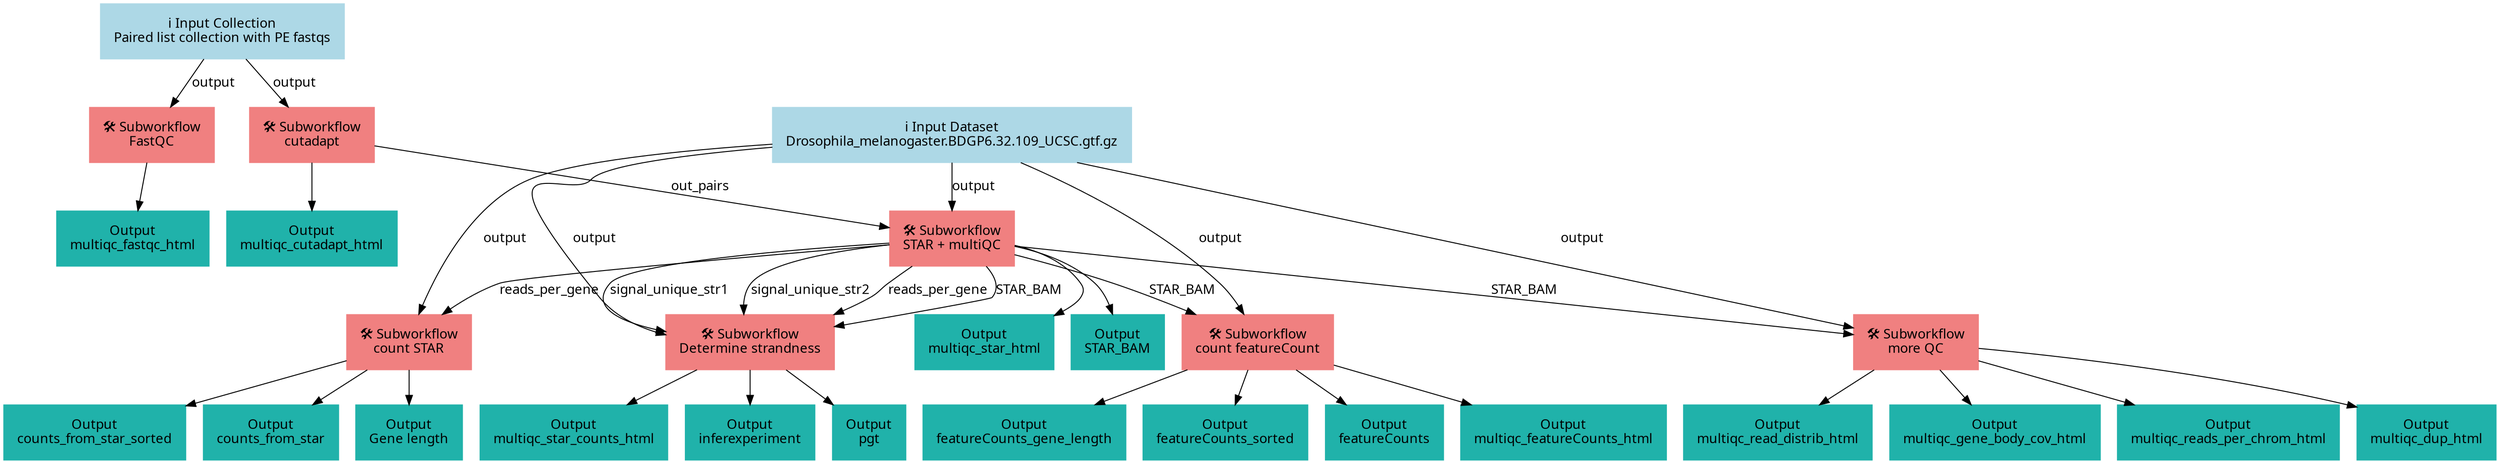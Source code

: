 digraph main {
  node [fontname="Atkinson Hyperlegible", shape=box, color=white,style=filled,color=peachpuff,margin="0.2,0.2"];
  edge [fontname="Atkinson Hyperlegible"];
  0[color=lightblue,label="ℹ️ Input Collection\nPaired list collection with PE fastqs"]
  1[color=lightblue,label="ℹ️ Input Dataset\nDrosophila_melanogaster.BDGP6.32.109_UCSC.gtf.gz"]
  2[color=lightcoral,label="🛠️ Subworkflow\nFastQC"]
  0 -> 2 [label="output"]
  k5f7652f1e2254ad18dbd4d21544edb89[color=lightseagreen,label="Output\nmultiqc_fastqc_html"]
  2 -> k5f7652f1e2254ad18dbd4d21544edb89
  3[color=lightcoral,label="🛠️ Subworkflow\ncutadapt"]
  0 -> 3 [label="output"]
  k41c7fbb5655b457c8ba70e2eeab3d7ee[color=lightseagreen,label="Output\nmultiqc_cutadapt_html"]
  3 -> k41c7fbb5655b457c8ba70e2eeab3d7ee
  4[color=lightcoral,label="🛠️ Subworkflow\nSTAR + multiQC"]
  1 -> 4 [label="output"]
  3 -> 4 [label="out_pairs"]
  k8aa5ef303f094a93944d0d89101c056a[color=lightseagreen,label="Output\nmultiqc_star_html"]
  4 -> k8aa5ef303f094a93944d0d89101c056a
  k11af5c5791b4496c9b0cb02904963f81[color=lightseagreen,label="Output\nSTAR_BAM"]
  4 -> k11af5c5791b4496c9b0cb02904963f81
  5[color=lightcoral,label="🛠️ Subworkflow\nmore QC"]
  1 -> 5 [label="output"]
  4 -> 5 [label="STAR_BAM"]
  kb306cb12a2754c6db60947fdc208864b[color=lightseagreen,label="Output\nmultiqc_reads_per_chrom_html"]
  5 -> kb306cb12a2754c6db60947fdc208864b
  k3ea82568569849a788fe91381070aac2[color=lightseagreen,label="Output\nmultiqc_dup_html"]
  5 -> k3ea82568569849a788fe91381070aac2
  kf2eed352ca214d658810f5a1d3c282b4[color=lightseagreen,label="Output\nmultiqc_read_distrib_html"]
  5 -> kf2eed352ca214d658810f5a1d3c282b4
  k3375d63ccdc34fbb8a556f504c934918[color=lightseagreen,label="Output\nmultiqc_gene_body_cov_html"]
  5 -> k3375d63ccdc34fbb8a556f504c934918
  6[color=lightcoral,label="🛠️ Subworkflow\nDetermine strandness"]
  4 -> 6 [label="STAR_BAM"]
  1 -> 6 [label="output"]
  4 -> 6 [label="signal_unique_str1"]
  4 -> 6 [label="signal_unique_str2"]
  4 -> 6 [label="reads_per_gene"]
  k9727824a3eb2443092d1b3c40c3041d1[color=lightseagreen,label="Output\npgt"]
  6 -> k9727824a3eb2443092d1b3c40c3041d1
  k105313d8e31a405d8fcdcc5fd93275e2[color=lightseagreen,label="Output\nmultiqc_star_counts_html"]
  6 -> k105313d8e31a405d8fcdcc5fd93275e2
  kfb810859f2d043f8ac7c5c714c5c6805[color=lightseagreen,label="Output\ninferexperiment"]
  6 -> kfb810859f2d043f8ac7c5c714c5c6805
  7[color=lightcoral,label="🛠️ Subworkflow\ncount STAR"]
  1 -> 7 [label="output"]
  4 -> 7 [label="reads_per_gene"]
  k7b7c698b48084b45adf1686f8d273d18[color=lightseagreen,label="Output\nGene length"]
  7 -> k7b7c698b48084b45adf1686f8d273d18
  kbd3388e65b454fdc97803efd1c34ebf8[color=lightseagreen,label="Output\ncounts_from_star_sorted"]
  7 -> kbd3388e65b454fdc97803efd1c34ebf8
  k5fee8aff402343f1a653f5af5357d798[color=lightseagreen,label="Output\ncounts_from_star"]
  7 -> k5fee8aff402343f1a653f5af5357d798
  8[color=lightcoral,label="🛠️ Subworkflow\ncount featureCount"]
  1 -> 8 [label="output"]
  4 -> 8 [label="STAR_BAM"]
  k46c7a2e878194715a0287ad1de9ed605[color=lightseagreen,label="Output\nfeatureCounts"]
  8 -> k46c7a2e878194715a0287ad1de9ed605
  k152ba01ed4f24227881287648a1c19ea[color=lightseagreen,label="Output\nmultiqc_featureCounts_html"]
  8 -> k152ba01ed4f24227881287648a1c19ea
  k8b9d6c766e824691b8bc9996d6ae1594[color=lightseagreen,label="Output\nfeatureCounts_gene_length"]
  8 -> k8b9d6c766e824691b8bc9996d6ae1594
  kf0de47144df8450690d9384537ad663e[color=lightseagreen,label="Output\nfeatureCounts_sorted"]
  8 -> kf0de47144df8450690d9384537ad663e
}